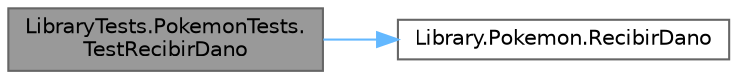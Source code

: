 digraph "LibraryTests.PokemonTests.TestRecibirDano"
{
 // INTERACTIVE_SVG=YES
 // LATEX_PDF_SIZE
  bgcolor="transparent";
  edge [fontname=Helvetica,fontsize=10,labelfontname=Helvetica,labelfontsize=10];
  node [fontname=Helvetica,fontsize=10,shape=box,height=0.2,width=0.4];
  rankdir="LR";
  Node1 [id="Node000001",label="LibraryTests.PokemonTests.\lTestRecibirDano",height=0.2,width=0.4,color="gray40", fillcolor="grey60", style="filled", fontcolor="black",tooltip="Este test comprueba que se reciba daño correctamente."];
  Node1 -> Node2 [id="edge1_Node000001_Node000002",color="steelblue1",style="solid",tooltip=" "];
  Node2 [id="Node000002",label="Library.Pokemon.RecibirDano",height=0.2,width=0.4,color="grey40", fillcolor="white", style="filled",URL="$classLibrary_1_1Pokemon.html#a03784149d4b8082db0019420686ac838",tooltip="Se encarga de dañar al Pokémon."];
}
